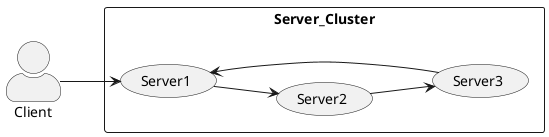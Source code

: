 @startuml
left to right direction
skinparam actorStyle awesome
actor "Client" as c
rectangle Server_Cluster {
  usecase "Server1" as s1
  usecase "Server2" as s2
  usecase "Server3" as s3
}
c --> s1
s1 --> s2
s2 --> s3
s3 --> s1
@enduml